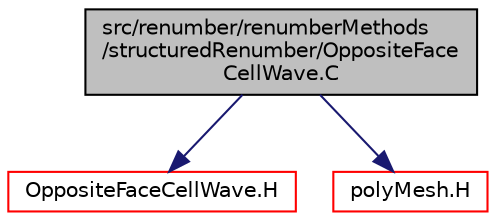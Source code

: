 digraph "src/renumber/renumberMethods/structuredRenumber/OppositeFaceCellWave.C"
{
  bgcolor="transparent";
  edge [fontname="Helvetica",fontsize="10",labelfontname="Helvetica",labelfontsize="10"];
  node [fontname="Helvetica",fontsize="10",shape=record];
  Node0 [label="src/renumber/renumberMethods\l/structuredRenumber/OppositeFace\lCellWave.C",height=0.2,width=0.4,color="black", fillcolor="grey75", style="filled", fontcolor="black"];
  Node0 -> Node1 [color="midnightblue",fontsize="10",style="solid",fontname="Helvetica"];
  Node1 [label="OppositeFaceCellWave.H",height=0.2,width=0.4,color="red",URL="$a14531.html"];
  Node0 -> Node122 [color="midnightblue",fontsize="10",style="solid",fontname="Helvetica"];
  Node122 [label="polyMesh.H",height=0.2,width=0.4,color="red",URL="$a12398.html"];
}
